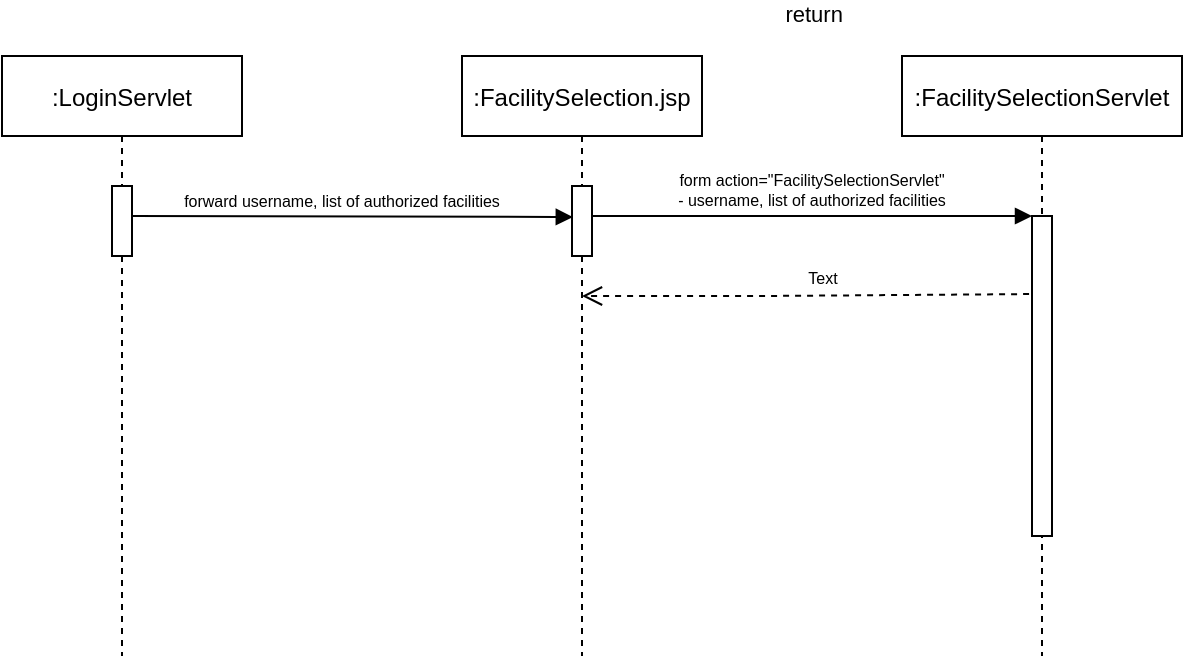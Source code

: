 <mxfile version="18.1.3" type="github">
  <diagram id="kgpKYQtTHZ0yAKxKKP6v" name="Page-1">
    <mxGraphModel dx="1198" dy="256" grid="1" gridSize="10" guides="1" tooltips="1" connect="1" arrows="1" fold="1" page="1" pageScale="1" pageWidth="850" pageHeight="1100" math="0" shadow="0">
      <root>
        <mxCell id="0" />
        <mxCell id="1" parent="0" />
        <mxCell id="3nuBFxr9cyL0pnOWT2aG-1" value=":FacilitySelection.jsp" style="shape=umlLifeline;perimeter=lifelinePerimeter;container=1;collapsible=0;recursiveResize=0;rounded=0;shadow=0;strokeWidth=1;" parent="1" vertex="1">
          <mxGeometry x="80" y="80" width="120" height="300" as="geometry" />
        </mxCell>
        <mxCell id="3nuBFxr9cyL0pnOWT2aG-2" value="" style="points=[];perimeter=orthogonalPerimeter;rounded=0;shadow=0;strokeWidth=1;" parent="3nuBFxr9cyL0pnOWT2aG-1" vertex="1">
          <mxGeometry x="55" y="65" width="10" height="35" as="geometry" />
        </mxCell>
        <mxCell id="3nuBFxr9cyL0pnOWT2aG-5" value=":FacilitySelectionServlet" style="shape=umlLifeline;perimeter=lifelinePerimeter;container=1;collapsible=0;recursiveResize=0;rounded=0;shadow=0;strokeWidth=1;" parent="1" vertex="1">
          <mxGeometry x="300" y="80" width="140" height="300" as="geometry" />
        </mxCell>
        <mxCell id="3nuBFxr9cyL0pnOWT2aG-6" value="" style="points=[];perimeter=orthogonalPerimeter;rounded=0;shadow=0;strokeWidth=1;" parent="3nuBFxr9cyL0pnOWT2aG-5" vertex="1">
          <mxGeometry x="65" y="80" width="10" height="160" as="geometry" />
        </mxCell>
        <mxCell id="3nuBFxr9cyL0pnOWT2aG-7" value="return" style="verticalAlign=bottom;endArrow=open;dashed=1;endSize=8;exitX=-0.146;exitY=0.244;shadow=0;strokeWidth=1;exitDx=0;exitDy=0;exitPerimeter=0;entryX=0.5;entryY=0.4;entryDx=0;entryDy=0;entryPerimeter=0;" parent="1" source="3nuBFxr9cyL0pnOWT2aG-6" target="3nuBFxr9cyL0pnOWT2aG-1" edge="1">
          <mxGeometry x="-0.045" y="-132" relative="1" as="geometry">
            <mxPoint x="275" y="236" as="targetPoint" />
            <Array as="points">
              <mxPoint x="230" y="200" />
            </Array>
            <mxPoint as="offset" />
          </mxGeometry>
        </mxCell>
        <mxCell id="3nuBFxr9cyL0pnOWT2aG-8" value="form action=&quot;FacilitySelectionServlet&quot; &#xa;- username, list of authorized facilities" style="verticalAlign=bottom;endArrow=block;entryX=0;entryY=0;shadow=0;strokeWidth=1;fontSize=8;" parent="1" source="3nuBFxr9cyL0pnOWT2aG-2" target="3nuBFxr9cyL0pnOWT2aG-6" edge="1">
          <mxGeometry relative="1" as="geometry">
            <mxPoint x="275" y="160" as="sourcePoint" />
          </mxGeometry>
        </mxCell>
        <mxCell id="nqSBcZyy9lZg2qwpTynM-2" value="&lt;font style=&quot;font-size: 8px;&quot;&gt;Text&lt;/font&gt;" style="text;html=1;align=center;verticalAlign=middle;resizable=0;points=[];autosize=1;strokeColor=none;fillColor=none;" vertex="1" parent="1">
          <mxGeometry x="245" y="180" width="30" height="20" as="geometry" />
        </mxCell>
        <mxCell id="nqSBcZyy9lZg2qwpTynM-3" value=":LoginServlet" style="shape=umlLifeline;perimeter=lifelinePerimeter;container=1;collapsible=0;recursiveResize=0;rounded=0;shadow=0;strokeWidth=1;" vertex="1" parent="1">
          <mxGeometry x="-150" y="80" width="120" height="300" as="geometry" />
        </mxCell>
        <mxCell id="nqSBcZyy9lZg2qwpTynM-4" value="" style="points=[];perimeter=orthogonalPerimeter;rounded=0;shadow=0;strokeWidth=1;" vertex="1" parent="nqSBcZyy9lZg2qwpTynM-3">
          <mxGeometry x="55" y="65" width="10" height="35" as="geometry" />
        </mxCell>
        <mxCell id="nqSBcZyy9lZg2qwpTynM-5" value="forward username, list of authorized facilities" style="verticalAlign=bottom;endArrow=block;entryX=0.04;entryY=0.443;shadow=0;strokeWidth=1;fontSize=8;entryDx=0;entryDy=0;entryPerimeter=0;exitX=1;exitY=0.429;exitDx=0;exitDy=0;exitPerimeter=0;" edge="1" parent="1" source="nqSBcZyy9lZg2qwpTynM-4" target="3nuBFxr9cyL0pnOWT2aG-2">
          <mxGeometry x="-0.047" relative="1" as="geometry">
            <mxPoint x="-85" y="170.0" as="sourcePoint" />
            <mxPoint x="135" y="170.0" as="targetPoint" />
            <mxPoint as="offset" />
          </mxGeometry>
        </mxCell>
      </root>
    </mxGraphModel>
  </diagram>
</mxfile>
